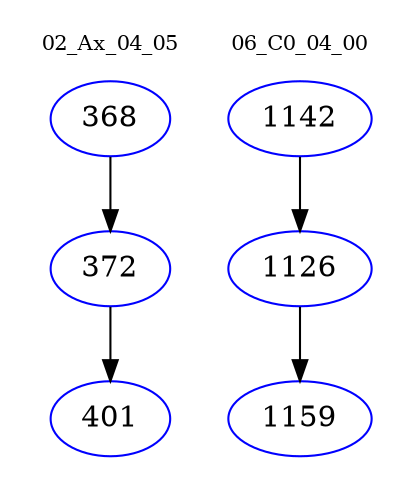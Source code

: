 digraph{
subgraph cluster_0 {
color = white
label = "02_Ax_04_05";
fontsize=10;
T0_368 [label="368", color="blue"]
T0_368 -> T0_372 [color="black"]
T0_372 [label="372", color="blue"]
T0_372 -> T0_401 [color="black"]
T0_401 [label="401", color="blue"]
}
subgraph cluster_1 {
color = white
label = "06_C0_04_00";
fontsize=10;
T1_1142 [label="1142", color="blue"]
T1_1142 -> T1_1126 [color="black"]
T1_1126 [label="1126", color="blue"]
T1_1126 -> T1_1159 [color="black"]
T1_1159 [label="1159", color="blue"]
}
}

